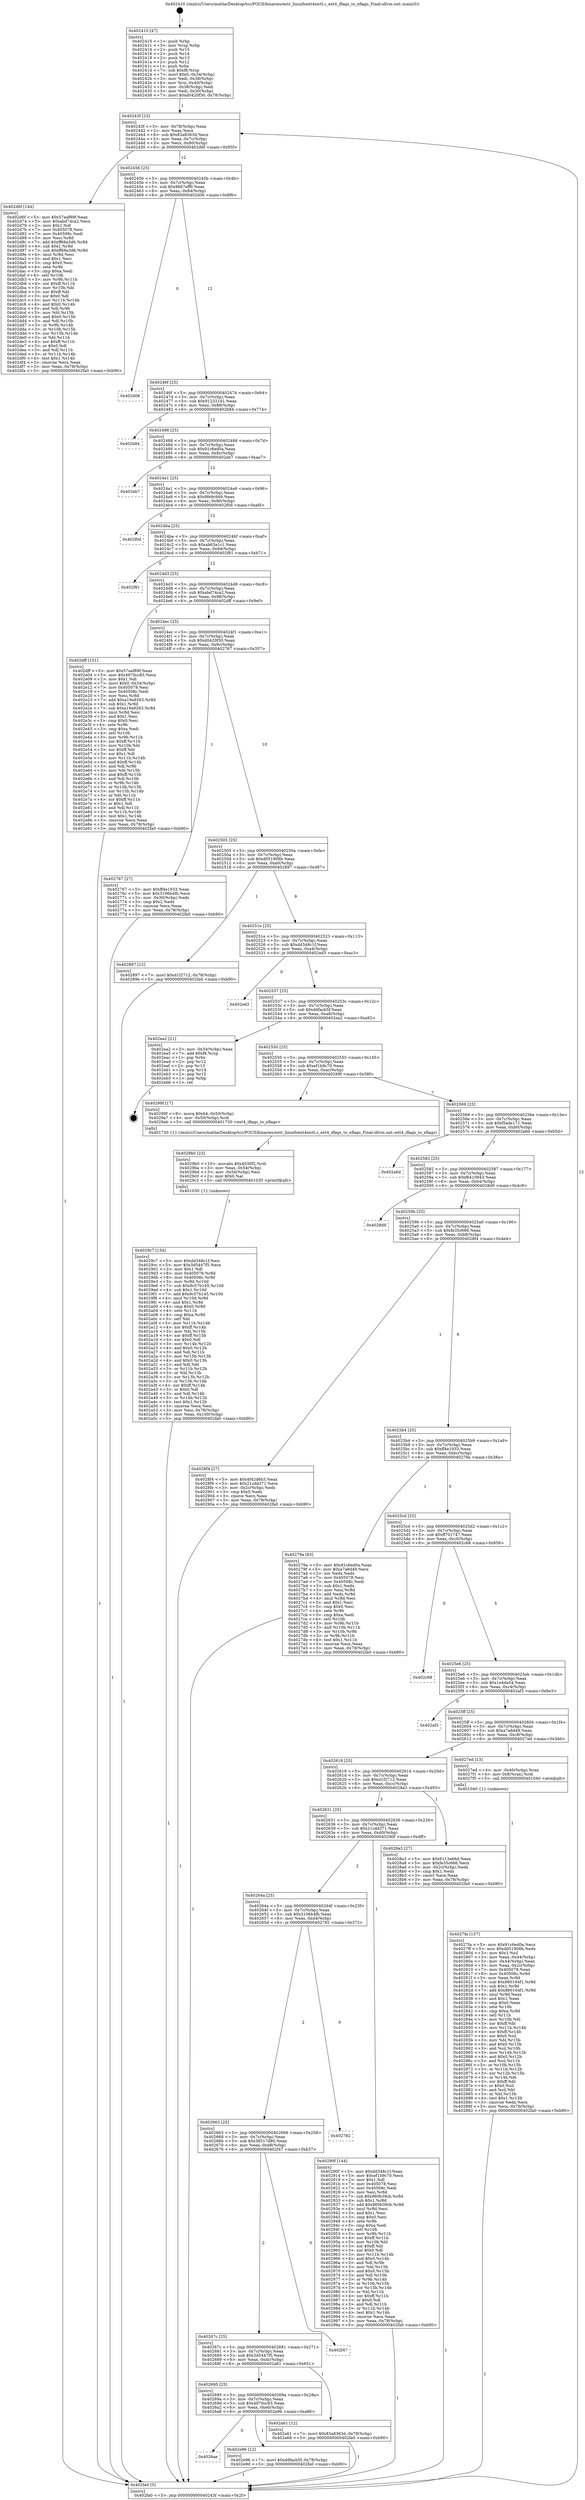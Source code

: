 digraph "0x402410" {
  label = "0x402410 (/mnt/c/Users/mathe/Desktop/tcc/POCII/binaries/extr_linuxfsext4ioctl.c_ext4_iflags_to_xflags_Final-ollvm.out::main(0))"
  labelloc = "t"
  node[shape=record]

  Entry [label="",width=0.3,height=0.3,shape=circle,fillcolor=black,style=filled]
  "0x40243f" [label="{
     0x40243f [23]\l
     | [instrs]\l
     &nbsp;&nbsp;0x40243f \<+3\>: mov -0x78(%rbp),%eax\l
     &nbsp;&nbsp;0x402442 \<+2\>: mov %eax,%ecx\l
     &nbsp;&nbsp;0x402444 \<+6\>: sub $0x83a8363d,%ecx\l
     &nbsp;&nbsp;0x40244a \<+3\>: mov %eax,-0x7c(%rbp)\l
     &nbsp;&nbsp;0x40244d \<+3\>: mov %ecx,-0x80(%rbp)\l
     &nbsp;&nbsp;0x402450 \<+6\>: je 0000000000402d6f \<main+0x95f\>\l
  }"]
  "0x402d6f" [label="{
     0x402d6f [144]\l
     | [instrs]\l
     &nbsp;&nbsp;0x402d6f \<+5\>: mov $0x57eaf89f,%eax\l
     &nbsp;&nbsp;0x402d74 \<+5\>: mov $0xabd74ca2,%ecx\l
     &nbsp;&nbsp;0x402d79 \<+2\>: mov $0x1,%dl\l
     &nbsp;&nbsp;0x402d7b \<+7\>: mov 0x405078,%esi\l
     &nbsp;&nbsp;0x402d82 \<+7\>: mov 0x40508c,%edi\l
     &nbsp;&nbsp;0x402d89 \<+3\>: mov %esi,%r8d\l
     &nbsp;&nbsp;0x402d8c \<+7\>: add $0xff68a3d6,%r8d\l
     &nbsp;&nbsp;0x402d93 \<+4\>: sub $0x1,%r8d\l
     &nbsp;&nbsp;0x402d97 \<+7\>: sub $0xff68a3d6,%r8d\l
     &nbsp;&nbsp;0x402d9e \<+4\>: imul %r8d,%esi\l
     &nbsp;&nbsp;0x402da2 \<+3\>: and $0x1,%esi\l
     &nbsp;&nbsp;0x402da5 \<+3\>: cmp $0x0,%esi\l
     &nbsp;&nbsp;0x402da8 \<+4\>: sete %r9b\l
     &nbsp;&nbsp;0x402dac \<+3\>: cmp $0xa,%edi\l
     &nbsp;&nbsp;0x402daf \<+4\>: setl %r10b\l
     &nbsp;&nbsp;0x402db3 \<+3\>: mov %r9b,%r11b\l
     &nbsp;&nbsp;0x402db6 \<+4\>: xor $0xff,%r11b\l
     &nbsp;&nbsp;0x402dba \<+3\>: mov %r10b,%bl\l
     &nbsp;&nbsp;0x402dbd \<+3\>: xor $0xff,%bl\l
     &nbsp;&nbsp;0x402dc0 \<+3\>: xor $0x0,%dl\l
     &nbsp;&nbsp;0x402dc3 \<+3\>: mov %r11b,%r14b\l
     &nbsp;&nbsp;0x402dc6 \<+4\>: and $0x0,%r14b\l
     &nbsp;&nbsp;0x402dca \<+3\>: and %dl,%r9b\l
     &nbsp;&nbsp;0x402dcd \<+3\>: mov %bl,%r15b\l
     &nbsp;&nbsp;0x402dd0 \<+4\>: and $0x0,%r15b\l
     &nbsp;&nbsp;0x402dd4 \<+3\>: and %dl,%r10b\l
     &nbsp;&nbsp;0x402dd7 \<+3\>: or %r9b,%r14b\l
     &nbsp;&nbsp;0x402dda \<+3\>: or %r10b,%r15b\l
     &nbsp;&nbsp;0x402ddd \<+3\>: xor %r15b,%r14b\l
     &nbsp;&nbsp;0x402de0 \<+3\>: or %bl,%r11b\l
     &nbsp;&nbsp;0x402de3 \<+4\>: xor $0xff,%r11b\l
     &nbsp;&nbsp;0x402de7 \<+3\>: or $0x0,%dl\l
     &nbsp;&nbsp;0x402dea \<+3\>: and %dl,%r11b\l
     &nbsp;&nbsp;0x402ded \<+3\>: or %r11b,%r14b\l
     &nbsp;&nbsp;0x402df0 \<+4\>: test $0x1,%r14b\l
     &nbsp;&nbsp;0x402df4 \<+3\>: cmovne %ecx,%eax\l
     &nbsp;&nbsp;0x402df7 \<+3\>: mov %eax,-0x78(%rbp)\l
     &nbsp;&nbsp;0x402dfa \<+5\>: jmp 0000000000402fa0 \<main+0xb90\>\l
  }"]
  "0x402456" [label="{
     0x402456 [25]\l
     | [instrs]\l
     &nbsp;&nbsp;0x402456 \<+5\>: jmp 000000000040245b \<main+0x4b\>\l
     &nbsp;&nbsp;0x40245b \<+3\>: mov -0x7c(%rbp),%eax\l
     &nbsp;&nbsp;0x40245e \<+5\>: sub $0x8667eff0,%eax\l
     &nbsp;&nbsp;0x402463 \<+6\>: mov %eax,-0x84(%rbp)\l
     &nbsp;&nbsp;0x402469 \<+6\>: je 0000000000402d06 \<main+0x8f6\>\l
  }"]
  Exit [label="",width=0.3,height=0.3,shape=circle,fillcolor=black,style=filled,peripheries=2]
  "0x402d06" [label="{
     0x402d06\l
  }", style=dashed]
  "0x40246f" [label="{
     0x40246f [25]\l
     | [instrs]\l
     &nbsp;&nbsp;0x40246f \<+5\>: jmp 0000000000402474 \<main+0x64\>\l
     &nbsp;&nbsp;0x402474 \<+3\>: mov -0x7c(%rbp),%eax\l
     &nbsp;&nbsp;0x402477 \<+5\>: sub $0x912321d1,%eax\l
     &nbsp;&nbsp;0x40247c \<+6\>: mov %eax,-0x88(%rbp)\l
     &nbsp;&nbsp;0x402482 \<+6\>: je 0000000000402b84 \<main+0x774\>\l
  }"]
  "0x4026ae" [label="{
     0x4026ae\l
  }", style=dashed]
  "0x402b84" [label="{
     0x402b84\l
  }", style=dashed]
  "0x402488" [label="{
     0x402488 [25]\l
     | [instrs]\l
     &nbsp;&nbsp;0x402488 \<+5\>: jmp 000000000040248d \<main+0x7d\>\l
     &nbsp;&nbsp;0x40248d \<+3\>: mov -0x7c(%rbp),%eax\l
     &nbsp;&nbsp;0x402490 \<+5\>: sub $0x91c6ed0a,%eax\l
     &nbsp;&nbsp;0x402495 \<+6\>: mov %eax,-0x8c(%rbp)\l
     &nbsp;&nbsp;0x40249b \<+6\>: je 0000000000402eb7 \<main+0xaa7\>\l
  }"]
  "0x402e96" [label="{
     0x402e96 [12]\l
     | [instrs]\l
     &nbsp;&nbsp;0x402e96 \<+7\>: movl $0xddfacb5f,-0x78(%rbp)\l
     &nbsp;&nbsp;0x402e9d \<+5\>: jmp 0000000000402fa0 \<main+0xb90\>\l
  }"]
  "0x402eb7" [label="{
     0x402eb7\l
  }", style=dashed]
  "0x4024a1" [label="{
     0x4024a1 [25]\l
     | [instrs]\l
     &nbsp;&nbsp;0x4024a1 \<+5\>: jmp 00000000004024a6 \<main+0x96\>\l
     &nbsp;&nbsp;0x4024a6 \<+3\>: mov -0x7c(%rbp),%eax\l
     &nbsp;&nbsp;0x4024a9 \<+5\>: sub $0x9fe9c949,%eax\l
     &nbsp;&nbsp;0x4024ae \<+6\>: mov %eax,-0x90(%rbp)\l
     &nbsp;&nbsp;0x4024b4 \<+6\>: je 0000000000402f0d \<main+0xafd\>\l
  }"]
  "0x402695" [label="{
     0x402695 [25]\l
     | [instrs]\l
     &nbsp;&nbsp;0x402695 \<+5\>: jmp 000000000040269a \<main+0x28a\>\l
     &nbsp;&nbsp;0x40269a \<+3\>: mov -0x7c(%rbp),%eax\l
     &nbsp;&nbsp;0x40269d \<+5\>: sub $0x4970cc83,%eax\l
     &nbsp;&nbsp;0x4026a2 \<+6\>: mov %eax,-0xe0(%rbp)\l
     &nbsp;&nbsp;0x4026a8 \<+6\>: je 0000000000402e96 \<main+0xa86\>\l
  }"]
  "0x402f0d" [label="{
     0x402f0d\l
  }", style=dashed]
  "0x4024ba" [label="{
     0x4024ba [25]\l
     | [instrs]\l
     &nbsp;&nbsp;0x4024ba \<+5\>: jmp 00000000004024bf \<main+0xaf\>\l
     &nbsp;&nbsp;0x4024bf \<+3\>: mov -0x7c(%rbp),%eax\l
     &nbsp;&nbsp;0x4024c2 \<+5\>: sub $0xab63a1c1,%eax\l
     &nbsp;&nbsp;0x4024c7 \<+6\>: mov %eax,-0x94(%rbp)\l
     &nbsp;&nbsp;0x4024cd \<+6\>: je 0000000000402f81 \<main+0xb71\>\l
  }"]
  "0x402a61" [label="{
     0x402a61 [12]\l
     | [instrs]\l
     &nbsp;&nbsp;0x402a61 \<+7\>: movl $0x83a8363d,-0x78(%rbp)\l
     &nbsp;&nbsp;0x402a68 \<+5\>: jmp 0000000000402fa0 \<main+0xb90\>\l
  }"]
  "0x402f81" [label="{
     0x402f81\l
  }", style=dashed]
  "0x4024d3" [label="{
     0x4024d3 [25]\l
     | [instrs]\l
     &nbsp;&nbsp;0x4024d3 \<+5\>: jmp 00000000004024d8 \<main+0xc8\>\l
     &nbsp;&nbsp;0x4024d8 \<+3\>: mov -0x7c(%rbp),%eax\l
     &nbsp;&nbsp;0x4024db \<+5\>: sub $0xabd74ca2,%eax\l
     &nbsp;&nbsp;0x4024e0 \<+6\>: mov %eax,-0x98(%rbp)\l
     &nbsp;&nbsp;0x4024e6 \<+6\>: je 0000000000402dff \<main+0x9ef\>\l
  }"]
  "0x40267c" [label="{
     0x40267c [25]\l
     | [instrs]\l
     &nbsp;&nbsp;0x40267c \<+5\>: jmp 0000000000402681 \<main+0x271\>\l
     &nbsp;&nbsp;0x402681 \<+3\>: mov -0x7c(%rbp),%eax\l
     &nbsp;&nbsp;0x402684 \<+5\>: sub $0x3d5447f5,%eax\l
     &nbsp;&nbsp;0x402689 \<+6\>: mov %eax,-0xdc(%rbp)\l
     &nbsp;&nbsp;0x40268f \<+6\>: je 0000000000402a61 \<main+0x651\>\l
  }"]
  "0x402dff" [label="{
     0x402dff [151]\l
     | [instrs]\l
     &nbsp;&nbsp;0x402dff \<+5\>: mov $0x57eaf89f,%eax\l
     &nbsp;&nbsp;0x402e04 \<+5\>: mov $0x4970cc83,%ecx\l
     &nbsp;&nbsp;0x402e09 \<+2\>: mov $0x1,%dl\l
     &nbsp;&nbsp;0x402e0b \<+7\>: movl $0x0,-0x34(%rbp)\l
     &nbsp;&nbsp;0x402e12 \<+7\>: mov 0x405078,%esi\l
     &nbsp;&nbsp;0x402e19 \<+7\>: mov 0x40508c,%edi\l
     &nbsp;&nbsp;0x402e20 \<+3\>: mov %esi,%r8d\l
     &nbsp;&nbsp;0x402e23 \<+7\>: add $0xa19a9263,%r8d\l
     &nbsp;&nbsp;0x402e2a \<+4\>: sub $0x1,%r8d\l
     &nbsp;&nbsp;0x402e2e \<+7\>: sub $0xa19a9263,%r8d\l
     &nbsp;&nbsp;0x402e35 \<+4\>: imul %r8d,%esi\l
     &nbsp;&nbsp;0x402e39 \<+3\>: and $0x1,%esi\l
     &nbsp;&nbsp;0x402e3c \<+3\>: cmp $0x0,%esi\l
     &nbsp;&nbsp;0x402e3f \<+4\>: sete %r9b\l
     &nbsp;&nbsp;0x402e43 \<+3\>: cmp $0xa,%edi\l
     &nbsp;&nbsp;0x402e46 \<+4\>: setl %r10b\l
     &nbsp;&nbsp;0x402e4a \<+3\>: mov %r9b,%r11b\l
     &nbsp;&nbsp;0x402e4d \<+4\>: xor $0xff,%r11b\l
     &nbsp;&nbsp;0x402e51 \<+3\>: mov %r10b,%bl\l
     &nbsp;&nbsp;0x402e54 \<+3\>: xor $0xff,%bl\l
     &nbsp;&nbsp;0x402e57 \<+3\>: xor $0x1,%dl\l
     &nbsp;&nbsp;0x402e5a \<+3\>: mov %r11b,%r14b\l
     &nbsp;&nbsp;0x402e5d \<+4\>: and $0xff,%r14b\l
     &nbsp;&nbsp;0x402e61 \<+3\>: and %dl,%r9b\l
     &nbsp;&nbsp;0x402e64 \<+3\>: mov %bl,%r15b\l
     &nbsp;&nbsp;0x402e67 \<+4\>: and $0xff,%r15b\l
     &nbsp;&nbsp;0x402e6b \<+3\>: and %dl,%r10b\l
     &nbsp;&nbsp;0x402e6e \<+3\>: or %r9b,%r14b\l
     &nbsp;&nbsp;0x402e71 \<+3\>: or %r10b,%r15b\l
     &nbsp;&nbsp;0x402e74 \<+3\>: xor %r15b,%r14b\l
     &nbsp;&nbsp;0x402e77 \<+3\>: or %bl,%r11b\l
     &nbsp;&nbsp;0x402e7a \<+4\>: xor $0xff,%r11b\l
     &nbsp;&nbsp;0x402e7e \<+3\>: or $0x1,%dl\l
     &nbsp;&nbsp;0x402e81 \<+3\>: and %dl,%r11b\l
     &nbsp;&nbsp;0x402e84 \<+3\>: or %r11b,%r14b\l
     &nbsp;&nbsp;0x402e87 \<+4\>: test $0x1,%r14b\l
     &nbsp;&nbsp;0x402e8b \<+3\>: cmovne %ecx,%eax\l
     &nbsp;&nbsp;0x402e8e \<+3\>: mov %eax,-0x78(%rbp)\l
     &nbsp;&nbsp;0x402e91 \<+5\>: jmp 0000000000402fa0 \<main+0xb90\>\l
  }"]
  "0x4024ec" [label="{
     0x4024ec [25]\l
     | [instrs]\l
     &nbsp;&nbsp;0x4024ec \<+5\>: jmp 00000000004024f1 \<main+0xe1\>\l
     &nbsp;&nbsp;0x4024f1 \<+3\>: mov -0x7c(%rbp),%eax\l
     &nbsp;&nbsp;0x4024f4 \<+5\>: sub $0xd0420f30,%eax\l
     &nbsp;&nbsp;0x4024f9 \<+6\>: mov %eax,-0x9c(%rbp)\l
     &nbsp;&nbsp;0x4024ff \<+6\>: je 0000000000402767 \<main+0x357\>\l
  }"]
  "0x402f47" [label="{
     0x402f47\l
  }", style=dashed]
  "0x402767" [label="{
     0x402767 [27]\l
     | [instrs]\l
     &nbsp;&nbsp;0x402767 \<+5\>: mov $0xff4e1933,%eax\l
     &nbsp;&nbsp;0x40276c \<+5\>: mov $0x3106b4fb,%ecx\l
     &nbsp;&nbsp;0x402771 \<+3\>: mov -0x30(%rbp),%edx\l
     &nbsp;&nbsp;0x402774 \<+3\>: cmp $0x2,%edx\l
     &nbsp;&nbsp;0x402777 \<+3\>: cmovne %ecx,%eax\l
     &nbsp;&nbsp;0x40277a \<+3\>: mov %eax,-0x78(%rbp)\l
     &nbsp;&nbsp;0x40277d \<+5\>: jmp 0000000000402fa0 \<main+0xb90\>\l
  }"]
  "0x402505" [label="{
     0x402505 [25]\l
     | [instrs]\l
     &nbsp;&nbsp;0x402505 \<+5\>: jmp 000000000040250a \<main+0xfa\>\l
     &nbsp;&nbsp;0x40250a \<+3\>: mov -0x7c(%rbp),%eax\l
     &nbsp;&nbsp;0x40250d \<+5\>: sub $0xd051908b,%eax\l
     &nbsp;&nbsp;0x402512 \<+6\>: mov %eax,-0xa0(%rbp)\l
     &nbsp;&nbsp;0x402518 \<+6\>: je 0000000000402897 \<main+0x487\>\l
  }"]
  "0x402fa0" [label="{
     0x402fa0 [5]\l
     | [instrs]\l
     &nbsp;&nbsp;0x402fa0 \<+5\>: jmp 000000000040243f \<main+0x2f\>\l
  }"]
  "0x402410" [label="{
     0x402410 [47]\l
     | [instrs]\l
     &nbsp;&nbsp;0x402410 \<+1\>: push %rbp\l
     &nbsp;&nbsp;0x402411 \<+3\>: mov %rsp,%rbp\l
     &nbsp;&nbsp;0x402414 \<+2\>: push %r15\l
     &nbsp;&nbsp;0x402416 \<+2\>: push %r14\l
     &nbsp;&nbsp;0x402418 \<+2\>: push %r13\l
     &nbsp;&nbsp;0x40241a \<+2\>: push %r12\l
     &nbsp;&nbsp;0x40241c \<+1\>: push %rbx\l
     &nbsp;&nbsp;0x40241d \<+7\>: sub $0xf8,%rsp\l
     &nbsp;&nbsp;0x402424 \<+7\>: movl $0x0,-0x34(%rbp)\l
     &nbsp;&nbsp;0x40242b \<+3\>: mov %edi,-0x38(%rbp)\l
     &nbsp;&nbsp;0x40242e \<+4\>: mov %rsi,-0x40(%rbp)\l
     &nbsp;&nbsp;0x402432 \<+3\>: mov -0x38(%rbp),%edi\l
     &nbsp;&nbsp;0x402435 \<+3\>: mov %edi,-0x30(%rbp)\l
     &nbsp;&nbsp;0x402438 \<+7\>: movl $0xd0420f30,-0x78(%rbp)\l
  }"]
  "0x402663" [label="{
     0x402663 [25]\l
     | [instrs]\l
     &nbsp;&nbsp;0x402663 \<+5\>: jmp 0000000000402668 \<main+0x258\>\l
     &nbsp;&nbsp;0x402668 \<+3\>: mov -0x7c(%rbp),%eax\l
     &nbsp;&nbsp;0x40266b \<+5\>: sub $0x38517d80,%eax\l
     &nbsp;&nbsp;0x402670 \<+6\>: mov %eax,-0xd8(%rbp)\l
     &nbsp;&nbsp;0x402676 \<+6\>: je 0000000000402f47 \<main+0xb37\>\l
  }"]
  "0x402897" [label="{
     0x402897 [12]\l
     | [instrs]\l
     &nbsp;&nbsp;0x402897 \<+7\>: movl $0xd1f2712,-0x78(%rbp)\l
     &nbsp;&nbsp;0x40289e \<+5\>: jmp 0000000000402fa0 \<main+0xb90\>\l
  }"]
  "0x40251e" [label="{
     0x40251e [25]\l
     | [instrs]\l
     &nbsp;&nbsp;0x40251e \<+5\>: jmp 0000000000402523 \<main+0x113\>\l
     &nbsp;&nbsp;0x402523 \<+3\>: mov -0x7c(%rbp),%eax\l
     &nbsp;&nbsp;0x402526 \<+5\>: sub $0xdd348c1f,%eax\l
     &nbsp;&nbsp;0x40252b \<+6\>: mov %eax,-0xa4(%rbp)\l
     &nbsp;&nbsp;0x402531 \<+6\>: je 0000000000402ed3 \<main+0xac3\>\l
  }"]
  "0x402782" [label="{
     0x402782\l
  }", style=dashed]
  "0x402ed3" [label="{
     0x402ed3\l
  }", style=dashed]
  "0x402537" [label="{
     0x402537 [25]\l
     | [instrs]\l
     &nbsp;&nbsp;0x402537 \<+5\>: jmp 000000000040253c \<main+0x12c\>\l
     &nbsp;&nbsp;0x40253c \<+3\>: mov -0x7c(%rbp),%eax\l
     &nbsp;&nbsp;0x40253f \<+5\>: sub $0xddfacb5f,%eax\l
     &nbsp;&nbsp;0x402544 \<+6\>: mov %eax,-0xa8(%rbp)\l
     &nbsp;&nbsp;0x40254a \<+6\>: je 0000000000402ea2 \<main+0xa92\>\l
  }"]
  "0x4029c7" [label="{
     0x4029c7 [154]\l
     | [instrs]\l
     &nbsp;&nbsp;0x4029c7 \<+5\>: mov $0xdd348c1f,%esi\l
     &nbsp;&nbsp;0x4029cc \<+5\>: mov $0x3d5447f5,%ecx\l
     &nbsp;&nbsp;0x4029d1 \<+2\>: mov $0x1,%dl\l
     &nbsp;&nbsp;0x4029d3 \<+8\>: mov 0x405078,%r8d\l
     &nbsp;&nbsp;0x4029db \<+8\>: mov 0x40508c,%r9d\l
     &nbsp;&nbsp;0x4029e3 \<+3\>: mov %r8d,%r10d\l
     &nbsp;&nbsp;0x4029e6 \<+7\>: sub $0x9c57b145,%r10d\l
     &nbsp;&nbsp;0x4029ed \<+4\>: sub $0x1,%r10d\l
     &nbsp;&nbsp;0x4029f1 \<+7\>: add $0x9c57b145,%r10d\l
     &nbsp;&nbsp;0x4029f8 \<+4\>: imul %r10d,%r8d\l
     &nbsp;&nbsp;0x4029fc \<+4\>: and $0x1,%r8d\l
     &nbsp;&nbsp;0x402a00 \<+4\>: cmp $0x0,%r8d\l
     &nbsp;&nbsp;0x402a04 \<+4\>: sete %r11b\l
     &nbsp;&nbsp;0x402a08 \<+4\>: cmp $0xa,%r9d\l
     &nbsp;&nbsp;0x402a0c \<+3\>: setl %bl\l
     &nbsp;&nbsp;0x402a0f \<+3\>: mov %r11b,%r14b\l
     &nbsp;&nbsp;0x402a12 \<+4\>: xor $0xff,%r14b\l
     &nbsp;&nbsp;0x402a16 \<+3\>: mov %bl,%r15b\l
     &nbsp;&nbsp;0x402a19 \<+4\>: xor $0xff,%r15b\l
     &nbsp;&nbsp;0x402a1d \<+3\>: xor $0x0,%dl\l
     &nbsp;&nbsp;0x402a20 \<+3\>: mov %r14b,%r12b\l
     &nbsp;&nbsp;0x402a23 \<+4\>: and $0x0,%r12b\l
     &nbsp;&nbsp;0x402a27 \<+3\>: and %dl,%r11b\l
     &nbsp;&nbsp;0x402a2a \<+3\>: mov %r15b,%r13b\l
     &nbsp;&nbsp;0x402a2d \<+4\>: and $0x0,%r13b\l
     &nbsp;&nbsp;0x402a31 \<+2\>: and %dl,%bl\l
     &nbsp;&nbsp;0x402a33 \<+3\>: or %r11b,%r12b\l
     &nbsp;&nbsp;0x402a36 \<+3\>: or %bl,%r13b\l
     &nbsp;&nbsp;0x402a39 \<+3\>: xor %r13b,%r12b\l
     &nbsp;&nbsp;0x402a3c \<+3\>: or %r15b,%r14b\l
     &nbsp;&nbsp;0x402a3f \<+4\>: xor $0xff,%r14b\l
     &nbsp;&nbsp;0x402a43 \<+3\>: or $0x0,%dl\l
     &nbsp;&nbsp;0x402a46 \<+3\>: and %dl,%r14b\l
     &nbsp;&nbsp;0x402a49 \<+3\>: or %r14b,%r12b\l
     &nbsp;&nbsp;0x402a4c \<+4\>: test $0x1,%r12b\l
     &nbsp;&nbsp;0x402a50 \<+3\>: cmovne %ecx,%esi\l
     &nbsp;&nbsp;0x402a53 \<+3\>: mov %esi,-0x78(%rbp)\l
     &nbsp;&nbsp;0x402a56 \<+6\>: mov %eax,-0x100(%rbp)\l
     &nbsp;&nbsp;0x402a5c \<+5\>: jmp 0000000000402fa0 \<main+0xb90\>\l
  }"]
  "0x402ea2" [label="{
     0x402ea2 [21]\l
     | [instrs]\l
     &nbsp;&nbsp;0x402ea2 \<+3\>: mov -0x34(%rbp),%eax\l
     &nbsp;&nbsp;0x402ea5 \<+7\>: add $0xf8,%rsp\l
     &nbsp;&nbsp;0x402eac \<+1\>: pop %rbx\l
     &nbsp;&nbsp;0x402ead \<+2\>: pop %r12\l
     &nbsp;&nbsp;0x402eaf \<+2\>: pop %r13\l
     &nbsp;&nbsp;0x402eb1 \<+2\>: pop %r14\l
     &nbsp;&nbsp;0x402eb3 \<+2\>: pop %r15\l
     &nbsp;&nbsp;0x402eb5 \<+1\>: pop %rbp\l
     &nbsp;&nbsp;0x402eb6 \<+1\>: ret\l
  }"]
  "0x402550" [label="{
     0x402550 [25]\l
     | [instrs]\l
     &nbsp;&nbsp;0x402550 \<+5\>: jmp 0000000000402555 \<main+0x145\>\l
     &nbsp;&nbsp;0x402555 \<+3\>: mov -0x7c(%rbp),%eax\l
     &nbsp;&nbsp;0x402558 \<+5\>: sub $0xef1b9c70,%eax\l
     &nbsp;&nbsp;0x40255d \<+6\>: mov %eax,-0xac(%rbp)\l
     &nbsp;&nbsp;0x402563 \<+6\>: je 000000000040299f \<main+0x58f\>\l
  }"]
  "0x4029b0" [label="{
     0x4029b0 [23]\l
     | [instrs]\l
     &nbsp;&nbsp;0x4029b0 \<+10\>: movabs $0x4030f2,%rdi\l
     &nbsp;&nbsp;0x4029ba \<+3\>: mov %eax,-0x54(%rbp)\l
     &nbsp;&nbsp;0x4029bd \<+3\>: mov -0x54(%rbp),%esi\l
     &nbsp;&nbsp;0x4029c0 \<+2\>: mov $0x0,%al\l
     &nbsp;&nbsp;0x4029c2 \<+5\>: call 0000000000401030 \<printf@plt\>\l
     | [calls]\l
     &nbsp;&nbsp;0x401030 \{1\} (unknown)\l
  }"]
  "0x40299f" [label="{
     0x40299f [17]\l
     | [instrs]\l
     &nbsp;&nbsp;0x40299f \<+8\>: movq $0x64,-0x50(%rbp)\l
     &nbsp;&nbsp;0x4029a7 \<+4\>: mov -0x50(%rbp),%rdi\l
     &nbsp;&nbsp;0x4029ab \<+5\>: call 0000000000401730 \<ext4_iflags_to_xflags\>\l
     | [calls]\l
     &nbsp;&nbsp;0x401730 \{1\} (/mnt/c/Users/mathe/Desktop/tcc/POCII/binaries/extr_linuxfsext4ioctl.c_ext4_iflags_to_xflags_Final-ollvm.out::ext4_iflags_to_xflags)\l
  }"]
  "0x402569" [label="{
     0x402569 [25]\l
     | [instrs]\l
     &nbsp;&nbsp;0x402569 \<+5\>: jmp 000000000040256e \<main+0x15e\>\l
     &nbsp;&nbsp;0x40256e \<+3\>: mov -0x7c(%rbp),%eax\l
     &nbsp;&nbsp;0x402571 \<+5\>: sub $0xf5ade171,%eax\l
     &nbsp;&nbsp;0x402576 \<+6\>: mov %eax,-0xb0(%rbp)\l
     &nbsp;&nbsp;0x40257c \<+6\>: je 0000000000402a6d \<main+0x65d\>\l
  }"]
  "0x40264a" [label="{
     0x40264a [25]\l
     | [instrs]\l
     &nbsp;&nbsp;0x40264a \<+5\>: jmp 000000000040264f \<main+0x23f\>\l
     &nbsp;&nbsp;0x40264f \<+3\>: mov -0x7c(%rbp),%eax\l
     &nbsp;&nbsp;0x402652 \<+5\>: sub $0x3106b4fb,%eax\l
     &nbsp;&nbsp;0x402657 \<+6\>: mov %eax,-0xd4(%rbp)\l
     &nbsp;&nbsp;0x40265d \<+6\>: je 0000000000402782 \<main+0x372\>\l
  }"]
  "0x402a6d" [label="{
     0x402a6d\l
  }", style=dashed]
  "0x402582" [label="{
     0x402582 [25]\l
     | [instrs]\l
     &nbsp;&nbsp;0x402582 \<+5\>: jmp 0000000000402587 \<main+0x177\>\l
     &nbsp;&nbsp;0x402587 \<+3\>: mov -0x7c(%rbp),%eax\l
     &nbsp;&nbsp;0x40258a \<+5\>: sub $0xf6410943,%eax\l
     &nbsp;&nbsp;0x40258f \<+6\>: mov %eax,-0xb4(%rbp)\l
     &nbsp;&nbsp;0x402595 \<+6\>: je 00000000004028d9 \<main+0x4c9\>\l
  }"]
  "0x40290f" [label="{
     0x40290f [144]\l
     | [instrs]\l
     &nbsp;&nbsp;0x40290f \<+5\>: mov $0xdd348c1f,%eax\l
     &nbsp;&nbsp;0x402914 \<+5\>: mov $0xef1b9c70,%ecx\l
     &nbsp;&nbsp;0x402919 \<+2\>: mov $0x1,%dl\l
     &nbsp;&nbsp;0x40291b \<+7\>: mov 0x405078,%esi\l
     &nbsp;&nbsp;0x402922 \<+7\>: mov 0x40508c,%edi\l
     &nbsp;&nbsp;0x402929 \<+3\>: mov %esi,%r8d\l
     &nbsp;&nbsp;0x40292c \<+7\>: sub $0x960b39cb,%r8d\l
     &nbsp;&nbsp;0x402933 \<+4\>: sub $0x1,%r8d\l
     &nbsp;&nbsp;0x402937 \<+7\>: add $0x960b39cb,%r8d\l
     &nbsp;&nbsp;0x40293e \<+4\>: imul %r8d,%esi\l
     &nbsp;&nbsp;0x402942 \<+3\>: and $0x1,%esi\l
     &nbsp;&nbsp;0x402945 \<+3\>: cmp $0x0,%esi\l
     &nbsp;&nbsp;0x402948 \<+4\>: sete %r9b\l
     &nbsp;&nbsp;0x40294c \<+3\>: cmp $0xa,%edi\l
     &nbsp;&nbsp;0x40294f \<+4\>: setl %r10b\l
     &nbsp;&nbsp;0x402953 \<+3\>: mov %r9b,%r11b\l
     &nbsp;&nbsp;0x402956 \<+4\>: xor $0xff,%r11b\l
     &nbsp;&nbsp;0x40295a \<+3\>: mov %r10b,%bl\l
     &nbsp;&nbsp;0x40295d \<+3\>: xor $0xff,%bl\l
     &nbsp;&nbsp;0x402960 \<+3\>: xor $0x0,%dl\l
     &nbsp;&nbsp;0x402963 \<+3\>: mov %r11b,%r14b\l
     &nbsp;&nbsp;0x402966 \<+4\>: and $0x0,%r14b\l
     &nbsp;&nbsp;0x40296a \<+3\>: and %dl,%r9b\l
     &nbsp;&nbsp;0x40296d \<+3\>: mov %bl,%r15b\l
     &nbsp;&nbsp;0x402970 \<+4\>: and $0x0,%r15b\l
     &nbsp;&nbsp;0x402974 \<+3\>: and %dl,%r10b\l
     &nbsp;&nbsp;0x402977 \<+3\>: or %r9b,%r14b\l
     &nbsp;&nbsp;0x40297a \<+3\>: or %r10b,%r15b\l
     &nbsp;&nbsp;0x40297d \<+3\>: xor %r15b,%r14b\l
     &nbsp;&nbsp;0x402980 \<+3\>: or %bl,%r11b\l
     &nbsp;&nbsp;0x402983 \<+4\>: xor $0xff,%r11b\l
     &nbsp;&nbsp;0x402987 \<+3\>: or $0x0,%dl\l
     &nbsp;&nbsp;0x40298a \<+3\>: and %dl,%r11b\l
     &nbsp;&nbsp;0x40298d \<+3\>: or %r11b,%r14b\l
     &nbsp;&nbsp;0x402990 \<+4\>: test $0x1,%r14b\l
     &nbsp;&nbsp;0x402994 \<+3\>: cmovne %ecx,%eax\l
     &nbsp;&nbsp;0x402997 \<+3\>: mov %eax,-0x78(%rbp)\l
     &nbsp;&nbsp;0x40299a \<+5\>: jmp 0000000000402fa0 \<main+0xb90\>\l
  }"]
  "0x4028d9" [label="{
     0x4028d9\l
  }", style=dashed]
  "0x40259b" [label="{
     0x40259b [25]\l
     | [instrs]\l
     &nbsp;&nbsp;0x40259b \<+5\>: jmp 00000000004025a0 \<main+0x190\>\l
     &nbsp;&nbsp;0x4025a0 \<+3\>: mov -0x7c(%rbp),%eax\l
     &nbsp;&nbsp;0x4025a3 \<+5\>: sub $0xfe35c666,%eax\l
     &nbsp;&nbsp;0x4025a8 \<+6\>: mov %eax,-0xb8(%rbp)\l
     &nbsp;&nbsp;0x4025ae \<+6\>: je 00000000004028f4 \<main+0x4e4\>\l
  }"]
  "0x402631" [label="{
     0x402631 [25]\l
     | [instrs]\l
     &nbsp;&nbsp;0x402631 \<+5\>: jmp 0000000000402636 \<main+0x226\>\l
     &nbsp;&nbsp;0x402636 \<+3\>: mov -0x7c(%rbp),%eax\l
     &nbsp;&nbsp;0x402639 \<+5\>: sub $0x21cdd371,%eax\l
     &nbsp;&nbsp;0x40263e \<+6\>: mov %eax,-0xd0(%rbp)\l
     &nbsp;&nbsp;0x402644 \<+6\>: je 000000000040290f \<main+0x4ff\>\l
  }"]
  "0x4028f4" [label="{
     0x4028f4 [27]\l
     | [instrs]\l
     &nbsp;&nbsp;0x4028f4 \<+5\>: mov $0x4f42d6b3,%eax\l
     &nbsp;&nbsp;0x4028f9 \<+5\>: mov $0x21cdd371,%ecx\l
     &nbsp;&nbsp;0x4028fe \<+3\>: mov -0x2c(%rbp),%edx\l
     &nbsp;&nbsp;0x402901 \<+3\>: cmp $0x0,%edx\l
     &nbsp;&nbsp;0x402904 \<+3\>: cmove %ecx,%eax\l
     &nbsp;&nbsp;0x402907 \<+3\>: mov %eax,-0x78(%rbp)\l
     &nbsp;&nbsp;0x40290a \<+5\>: jmp 0000000000402fa0 \<main+0xb90\>\l
  }"]
  "0x4025b4" [label="{
     0x4025b4 [25]\l
     | [instrs]\l
     &nbsp;&nbsp;0x4025b4 \<+5\>: jmp 00000000004025b9 \<main+0x1a9\>\l
     &nbsp;&nbsp;0x4025b9 \<+3\>: mov -0x7c(%rbp),%eax\l
     &nbsp;&nbsp;0x4025bc \<+5\>: sub $0xff4e1933,%eax\l
     &nbsp;&nbsp;0x4025c1 \<+6\>: mov %eax,-0xbc(%rbp)\l
     &nbsp;&nbsp;0x4025c7 \<+6\>: je 000000000040279a \<main+0x38a\>\l
  }"]
  "0x4028a3" [label="{
     0x4028a3 [27]\l
     | [instrs]\l
     &nbsp;&nbsp;0x4028a3 \<+5\>: mov $0x6113e66d,%eax\l
     &nbsp;&nbsp;0x4028a8 \<+5\>: mov $0xfe35c666,%ecx\l
     &nbsp;&nbsp;0x4028ad \<+3\>: mov -0x2c(%rbp),%edx\l
     &nbsp;&nbsp;0x4028b0 \<+3\>: cmp $0x1,%edx\l
     &nbsp;&nbsp;0x4028b3 \<+3\>: cmovl %ecx,%eax\l
     &nbsp;&nbsp;0x4028b6 \<+3\>: mov %eax,-0x78(%rbp)\l
     &nbsp;&nbsp;0x4028b9 \<+5\>: jmp 0000000000402fa0 \<main+0xb90\>\l
  }"]
  "0x40279a" [label="{
     0x40279a [83]\l
     | [instrs]\l
     &nbsp;&nbsp;0x40279a \<+5\>: mov $0x91c6ed0a,%eax\l
     &nbsp;&nbsp;0x40279f \<+5\>: mov $0xa7a8d49,%ecx\l
     &nbsp;&nbsp;0x4027a4 \<+2\>: xor %edx,%edx\l
     &nbsp;&nbsp;0x4027a6 \<+7\>: mov 0x405078,%esi\l
     &nbsp;&nbsp;0x4027ad \<+7\>: mov 0x40508c,%edi\l
     &nbsp;&nbsp;0x4027b4 \<+3\>: sub $0x1,%edx\l
     &nbsp;&nbsp;0x4027b7 \<+3\>: mov %esi,%r8d\l
     &nbsp;&nbsp;0x4027ba \<+3\>: add %edx,%r8d\l
     &nbsp;&nbsp;0x4027bd \<+4\>: imul %r8d,%esi\l
     &nbsp;&nbsp;0x4027c1 \<+3\>: and $0x1,%esi\l
     &nbsp;&nbsp;0x4027c4 \<+3\>: cmp $0x0,%esi\l
     &nbsp;&nbsp;0x4027c7 \<+4\>: sete %r9b\l
     &nbsp;&nbsp;0x4027cb \<+3\>: cmp $0xa,%edi\l
     &nbsp;&nbsp;0x4027ce \<+4\>: setl %r10b\l
     &nbsp;&nbsp;0x4027d2 \<+3\>: mov %r9b,%r11b\l
     &nbsp;&nbsp;0x4027d5 \<+3\>: and %r10b,%r11b\l
     &nbsp;&nbsp;0x4027d8 \<+3\>: xor %r10b,%r9b\l
     &nbsp;&nbsp;0x4027db \<+3\>: or %r9b,%r11b\l
     &nbsp;&nbsp;0x4027de \<+4\>: test $0x1,%r11b\l
     &nbsp;&nbsp;0x4027e2 \<+3\>: cmovne %ecx,%eax\l
     &nbsp;&nbsp;0x4027e5 \<+3\>: mov %eax,-0x78(%rbp)\l
     &nbsp;&nbsp;0x4027e8 \<+5\>: jmp 0000000000402fa0 \<main+0xb90\>\l
  }"]
  "0x4025cd" [label="{
     0x4025cd [25]\l
     | [instrs]\l
     &nbsp;&nbsp;0x4025cd \<+5\>: jmp 00000000004025d2 \<main+0x1c2\>\l
     &nbsp;&nbsp;0x4025d2 \<+3\>: mov -0x7c(%rbp),%eax\l
     &nbsp;&nbsp;0x4025d5 \<+5\>: sub $0xff701747,%eax\l
     &nbsp;&nbsp;0x4025da \<+6\>: mov %eax,-0xc0(%rbp)\l
     &nbsp;&nbsp;0x4025e0 \<+6\>: je 0000000000402c68 \<main+0x858\>\l
  }"]
  "0x4027fa" [label="{
     0x4027fa [157]\l
     | [instrs]\l
     &nbsp;&nbsp;0x4027fa \<+5\>: mov $0x91c6ed0a,%ecx\l
     &nbsp;&nbsp;0x4027ff \<+5\>: mov $0xd051908b,%edx\l
     &nbsp;&nbsp;0x402804 \<+3\>: mov $0x1,%sil\l
     &nbsp;&nbsp;0x402807 \<+3\>: mov %eax,-0x44(%rbp)\l
     &nbsp;&nbsp;0x40280a \<+3\>: mov -0x44(%rbp),%eax\l
     &nbsp;&nbsp;0x40280d \<+3\>: mov %eax,-0x2c(%rbp)\l
     &nbsp;&nbsp;0x402810 \<+7\>: mov 0x405078,%eax\l
     &nbsp;&nbsp;0x402817 \<+8\>: mov 0x40508c,%r8d\l
     &nbsp;&nbsp;0x40281f \<+3\>: mov %eax,%r9d\l
     &nbsp;&nbsp;0x402822 \<+7\>: sub $0x880164f1,%r9d\l
     &nbsp;&nbsp;0x402829 \<+4\>: sub $0x1,%r9d\l
     &nbsp;&nbsp;0x40282d \<+7\>: add $0x880164f1,%r9d\l
     &nbsp;&nbsp;0x402834 \<+4\>: imul %r9d,%eax\l
     &nbsp;&nbsp;0x402838 \<+3\>: and $0x1,%eax\l
     &nbsp;&nbsp;0x40283b \<+3\>: cmp $0x0,%eax\l
     &nbsp;&nbsp;0x40283e \<+4\>: sete %r10b\l
     &nbsp;&nbsp;0x402842 \<+4\>: cmp $0xa,%r8d\l
     &nbsp;&nbsp;0x402846 \<+4\>: setl %r11b\l
     &nbsp;&nbsp;0x40284a \<+3\>: mov %r10b,%bl\l
     &nbsp;&nbsp;0x40284d \<+3\>: xor $0xff,%bl\l
     &nbsp;&nbsp;0x402850 \<+3\>: mov %r11b,%r14b\l
     &nbsp;&nbsp;0x402853 \<+4\>: xor $0xff,%r14b\l
     &nbsp;&nbsp;0x402857 \<+4\>: xor $0x0,%sil\l
     &nbsp;&nbsp;0x40285b \<+3\>: mov %bl,%r15b\l
     &nbsp;&nbsp;0x40285e \<+4\>: and $0x0,%r15b\l
     &nbsp;&nbsp;0x402862 \<+3\>: and %sil,%r10b\l
     &nbsp;&nbsp;0x402865 \<+3\>: mov %r14b,%r12b\l
     &nbsp;&nbsp;0x402868 \<+4\>: and $0x0,%r12b\l
     &nbsp;&nbsp;0x40286c \<+3\>: and %sil,%r11b\l
     &nbsp;&nbsp;0x40286f \<+3\>: or %r10b,%r15b\l
     &nbsp;&nbsp;0x402872 \<+3\>: or %r11b,%r12b\l
     &nbsp;&nbsp;0x402875 \<+3\>: xor %r12b,%r15b\l
     &nbsp;&nbsp;0x402878 \<+3\>: or %r14b,%bl\l
     &nbsp;&nbsp;0x40287b \<+3\>: xor $0xff,%bl\l
     &nbsp;&nbsp;0x40287e \<+4\>: or $0x0,%sil\l
     &nbsp;&nbsp;0x402882 \<+3\>: and %sil,%bl\l
     &nbsp;&nbsp;0x402885 \<+3\>: or %bl,%r15b\l
     &nbsp;&nbsp;0x402888 \<+4\>: test $0x1,%r15b\l
     &nbsp;&nbsp;0x40288c \<+3\>: cmovne %edx,%ecx\l
     &nbsp;&nbsp;0x40288f \<+3\>: mov %ecx,-0x78(%rbp)\l
     &nbsp;&nbsp;0x402892 \<+5\>: jmp 0000000000402fa0 \<main+0xb90\>\l
  }"]
  "0x402c68" [label="{
     0x402c68\l
  }", style=dashed]
  "0x4025e6" [label="{
     0x4025e6 [25]\l
     | [instrs]\l
     &nbsp;&nbsp;0x4025e6 \<+5\>: jmp 00000000004025eb \<main+0x1db\>\l
     &nbsp;&nbsp;0x4025eb \<+3\>: mov -0x7c(%rbp),%eax\l
     &nbsp;&nbsp;0x4025ee \<+5\>: sub $0x1e4da54,%eax\l
     &nbsp;&nbsp;0x4025f3 \<+6\>: mov %eax,-0xc4(%rbp)\l
     &nbsp;&nbsp;0x4025f9 \<+6\>: je 0000000000402af3 \<main+0x6e3\>\l
  }"]
  "0x402618" [label="{
     0x402618 [25]\l
     | [instrs]\l
     &nbsp;&nbsp;0x402618 \<+5\>: jmp 000000000040261d \<main+0x20d\>\l
     &nbsp;&nbsp;0x40261d \<+3\>: mov -0x7c(%rbp),%eax\l
     &nbsp;&nbsp;0x402620 \<+5\>: sub $0xd1f2712,%eax\l
     &nbsp;&nbsp;0x402625 \<+6\>: mov %eax,-0xcc(%rbp)\l
     &nbsp;&nbsp;0x40262b \<+6\>: je 00000000004028a3 \<main+0x493\>\l
  }"]
  "0x402af3" [label="{
     0x402af3\l
  }", style=dashed]
  "0x4025ff" [label="{
     0x4025ff [25]\l
     | [instrs]\l
     &nbsp;&nbsp;0x4025ff \<+5\>: jmp 0000000000402604 \<main+0x1f4\>\l
     &nbsp;&nbsp;0x402604 \<+3\>: mov -0x7c(%rbp),%eax\l
     &nbsp;&nbsp;0x402607 \<+5\>: sub $0xa7a8d49,%eax\l
     &nbsp;&nbsp;0x40260c \<+6\>: mov %eax,-0xc8(%rbp)\l
     &nbsp;&nbsp;0x402612 \<+6\>: je 00000000004027ed \<main+0x3dd\>\l
  }"]
  "0x4027ed" [label="{
     0x4027ed [13]\l
     | [instrs]\l
     &nbsp;&nbsp;0x4027ed \<+4\>: mov -0x40(%rbp),%rax\l
     &nbsp;&nbsp;0x4027f1 \<+4\>: mov 0x8(%rax),%rdi\l
     &nbsp;&nbsp;0x4027f5 \<+5\>: call 0000000000401040 \<atoi@plt\>\l
     | [calls]\l
     &nbsp;&nbsp;0x401040 \{1\} (unknown)\l
  }"]
  Entry -> "0x402410" [label=" 1"]
  "0x40243f" -> "0x402d6f" [label=" 1"]
  "0x40243f" -> "0x402456" [label=" 12"]
  "0x402ea2" -> Exit [label=" 1"]
  "0x402456" -> "0x402d06" [label=" 0"]
  "0x402456" -> "0x40246f" [label=" 12"]
  "0x402e96" -> "0x402fa0" [label=" 1"]
  "0x40246f" -> "0x402b84" [label=" 0"]
  "0x40246f" -> "0x402488" [label=" 12"]
  "0x402695" -> "0x4026ae" [label=" 0"]
  "0x402488" -> "0x402eb7" [label=" 0"]
  "0x402488" -> "0x4024a1" [label=" 12"]
  "0x402695" -> "0x402e96" [label=" 1"]
  "0x4024a1" -> "0x402f0d" [label=" 0"]
  "0x4024a1" -> "0x4024ba" [label=" 12"]
  "0x402dff" -> "0x402fa0" [label=" 1"]
  "0x4024ba" -> "0x402f81" [label=" 0"]
  "0x4024ba" -> "0x4024d3" [label=" 12"]
  "0x402d6f" -> "0x402fa0" [label=" 1"]
  "0x4024d3" -> "0x402dff" [label=" 1"]
  "0x4024d3" -> "0x4024ec" [label=" 11"]
  "0x40267c" -> "0x402695" [label=" 1"]
  "0x4024ec" -> "0x402767" [label=" 1"]
  "0x4024ec" -> "0x402505" [label=" 10"]
  "0x402767" -> "0x402fa0" [label=" 1"]
  "0x402410" -> "0x40243f" [label=" 1"]
  "0x402fa0" -> "0x40243f" [label=" 12"]
  "0x40267c" -> "0x402a61" [label=" 1"]
  "0x402505" -> "0x402897" [label=" 1"]
  "0x402505" -> "0x40251e" [label=" 9"]
  "0x402663" -> "0x40267c" [label=" 2"]
  "0x40251e" -> "0x402ed3" [label=" 0"]
  "0x40251e" -> "0x402537" [label=" 9"]
  "0x402663" -> "0x402f47" [label=" 0"]
  "0x402537" -> "0x402ea2" [label=" 1"]
  "0x402537" -> "0x402550" [label=" 8"]
  "0x40264a" -> "0x402663" [label=" 2"]
  "0x402550" -> "0x40299f" [label=" 1"]
  "0x402550" -> "0x402569" [label=" 7"]
  "0x40264a" -> "0x402782" [label=" 0"]
  "0x402569" -> "0x402a6d" [label=" 0"]
  "0x402569" -> "0x402582" [label=" 7"]
  "0x402a61" -> "0x402fa0" [label=" 1"]
  "0x402582" -> "0x4028d9" [label=" 0"]
  "0x402582" -> "0x40259b" [label=" 7"]
  "0x4029c7" -> "0x402fa0" [label=" 1"]
  "0x40259b" -> "0x4028f4" [label=" 1"]
  "0x40259b" -> "0x4025b4" [label=" 6"]
  "0x40299f" -> "0x4029b0" [label=" 1"]
  "0x4025b4" -> "0x40279a" [label=" 1"]
  "0x4025b4" -> "0x4025cd" [label=" 5"]
  "0x40279a" -> "0x402fa0" [label=" 1"]
  "0x40290f" -> "0x402fa0" [label=" 1"]
  "0x4025cd" -> "0x402c68" [label=" 0"]
  "0x4025cd" -> "0x4025e6" [label=" 5"]
  "0x402631" -> "0x40290f" [label=" 1"]
  "0x4025e6" -> "0x402af3" [label=" 0"]
  "0x4025e6" -> "0x4025ff" [label=" 5"]
  "0x4029b0" -> "0x4029c7" [label=" 1"]
  "0x4025ff" -> "0x4027ed" [label=" 1"]
  "0x4025ff" -> "0x402618" [label=" 4"]
  "0x4027ed" -> "0x4027fa" [label=" 1"]
  "0x4027fa" -> "0x402fa0" [label=" 1"]
  "0x402897" -> "0x402fa0" [label=" 1"]
  "0x402631" -> "0x40264a" [label=" 2"]
  "0x402618" -> "0x4028a3" [label=" 1"]
  "0x402618" -> "0x402631" [label=" 3"]
  "0x4028a3" -> "0x402fa0" [label=" 1"]
  "0x4028f4" -> "0x402fa0" [label=" 1"]
}
